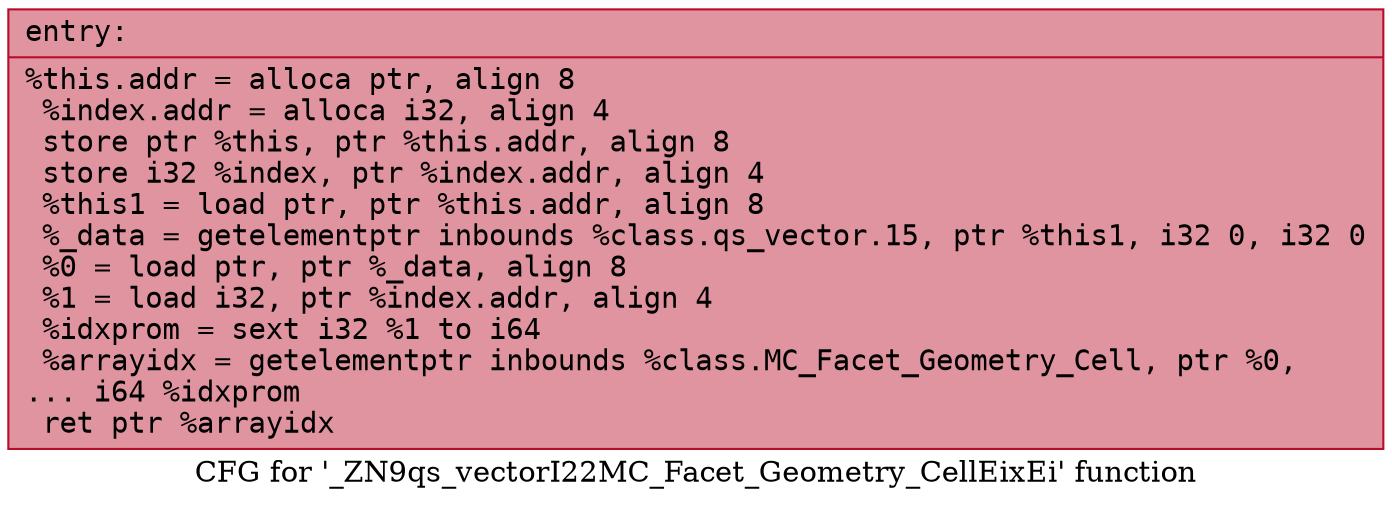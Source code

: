 digraph "CFG for '_ZN9qs_vectorI22MC_Facet_Geometry_CellEixEi' function" {
	label="CFG for '_ZN9qs_vectorI22MC_Facet_Geometry_CellEixEi' function";

	Node0x5579e71bb110 [shape=record,color="#b70d28ff", style=filled, fillcolor="#b70d2870" fontname="Courier",label="{entry:\l|  %this.addr = alloca ptr, align 8\l  %index.addr = alloca i32, align 4\l  store ptr %this, ptr %this.addr, align 8\l  store i32 %index, ptr %index.addr, align 4\l  %this1 = load ptr, ptr %this.addr, align 8\l  %_data = getelementptr inbounds %class.qs_vector.15, ptr %this1, i32 0, i32 0\l  %0 = load ptr, ptr %_data, align 8\l  %1 = load i32, ptr %index.addr, align 4\l  %idxprom = sext i32 %1 to i64\l  %arrayidx = getelementptr inbounds %class.MC_Facet_Geometry_Cell, ptr %0,\l... i64 %idxprom\l  ret ptr %arrayidx\l}"];
}
